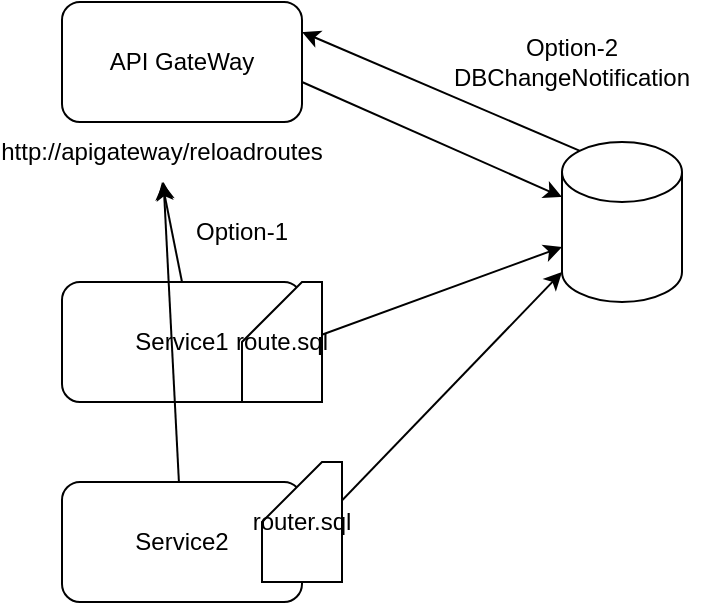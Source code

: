 <mxfile version="15.7.3" type="github">
  <diagram id="s8QHwOiczxXdtoyHTXb_" name="Page-1">
    <mxGraphModel dx="782" dy="468" grid="1" gridSize="10" guides="1" tooltips="1" connect="1" arrows="1" fold="1" page="1" pageScale="1" pageWidth="850" pageHeight="1100" math="0" shadow="0">
      <root>
        <mxCell id="0" />
        <mxCell id="1" parent="0" />
        <mxCell id="ah3FceEl2E3HXuILpOoP-1" value="API GateWay" style="rounded=1;whiteSpace=wrap;html=1;" vertex="1" parent="1">
          <mxGeometry x="60" y="150" width="120" height="60" as="geometry" />
        </mxCell>
        <mxCell id="ah3FceEl2E3HXuILpOoP-2" value="Service1" style="rounded=1;whiteSpace=wrap;html=1;" vertex="1" parent="1">
          <mxGeometry x="60" y="290" width="120" height="60" as="geometry" />
        </mxCell>
        <mxCell id="ah3FceEl2E3HXuILpOoP-3" value="" style="shape=cylinder3;whiteSpace=wrap;html=1;boundedLbl=1;backgroundOutline=1;size=15;" vertex="1" parent="1">
          <mxGeometry x="310" y="220" width="60" height="80" as="geometry" />
        </mxCell>
        <mxCell id="ah3FceEl2E3HXuILpOoP-4" value="Service2" style="rounded=1;whiteSpace=wrap;html=1;" vertex="1" parent="1">
          <mxGeometry x="60" y="390" width="120" height="60" as="geometry" />
        </mxCell>
        <mxCell id="ah3FceEl2E3HXuILpOoP-9" value="" style="endArrow=classic;html=1;rounded=0;entryX=0;entryY=0;entryDx=0;entryDy=27.5;entryPerimeter=0;" edge="1" parent="1" target="ah3FceEl2E3HXuILpOoP-3">
          <mxGeometry width="50" height="50" relative="1" as="geometry">
            <mxPoint x="180" y="190" as="sourcePoint" />
            <mxPoint x="210" y="290" as="targetPoint" />
          </mxGeometry>
        </mxCell>
        <mxCell id="ah3FceEl2E3HXuILpOoP-10" value="" style="endArrow=classic;html=1;rounded=0;entryX=0;entryY=0;entryDx=0;entryDy=52.5;entryPerimeter=0;" edge="1" parent="1" target="ah3FceEl2E3HXuILpOoP-3">
          <mxGeometry width="50" height="50" relative="1" as="geometry">
            <mxPoint x="180" y="320" as="sourcePoint" />
            <mxPoint x="210" y="290" as="targetPoint" />
          </mxGeometry>
        </mxCell>
        <mxCell id="ah3FceEl2E3HXuILpOoP-11" value="" style="endArrow=classic;html=1;rounded=0;exitX=1;exitY=0.5;exitDx=0;exitDy=0;entryX=0;entryY=1;entryDx=0;entryDy=-15;entryPerimeter=0;" edge="1" parent="1" source="ah3FceEl2E3HXuILpOoP-4" target="ah3FceEl2E3HXuILpOoP-3">
          <mxGeometry width="50" height="50" relative="1" as="geometry">
            <mxPoint x="160" y="340" as="sourcePoint" />
            <mxPoint x="210" y="290" as="targetPoint" />
          </mxGeometry>
        </mxCell>
        <mxCell id="ah3FceEl2E3HXuILpOoP-12" value="route.sql" style="shape=card;whiteSpace=wrap;html=1;" vertex="1" parent="1">
          <mxGeometry x="150" y="290" width="40" height="60" as="geometry" />
        </mxCell>
        <mxCell id="ah3FceEl2E3HXuILpOoP-13" value="router.sql" style="shape=card;whiteSpace=wrap;html=1;" vertex="1" parent="1">
          <mxGeometry x="160" y="380" width="40" height="60" as="geometry" />
        </mxCell>
        <mxCell id="ah3FceEl2E3HXuILpOoP-16" value="http://apigateway/reloadroutes" style="text;html=1;strokeColor=none;fillColor=none;align=center;verticalAlign=middle;whiteSpace=wrap;rounded=0;" vertex="1" parent="1">
          <mxGeometry x="80" y="210" width="60" height="30" as="geometry" />
        </mxCell>
        <mxCell id="ah3FceEl2E3HXuILpOoP-17" value="" style="endArrow=classic;html=1;rounded=0;exitX=0.5;exitY=0;exitDx=0;exitDy=0;entryX=0.5;entryY=1;entryDx=0;entryDy=0;entryPerimeter=0;" edge="1" parent="1" source="ah3FceEl2E3HXuILpOoP-2" target="ah3FceEl2E3HXuILpOoP-16">
          <mxGeometry width="50" height="50" relative="1" as="geometry">
            <mxPoint x="160" y="340" as="sourcePoint" />
            <mxPoint x="210" y="290" as="targetPoint" />
          </mxGeometry>
        </mxCell>
        <mxCell id="ah3FceEl2E3HXuILpOoP-23" value="" style="endArrow=classic;html=1;rounded=0;" edge="1" parent="1" source="ah3FceEl2E3HXuILpOoP-4" target="ah3FceEl2E3HXuILpOoP-16">
          <mxGeometry width="50" height="50" relative="1" as="geometry">
            <mxPoint x="20" y="440" as="sourcePoint" />
            <mxPoint x="70" y="390" as="targetPoint" />
          </mxGeometry>
        </mxCell>
        <mxCell id="ah3FceEl2E3HXuILpOoP-24" value="" style="endArrow=classic;html=1;rounded=0;exitX=0.145;exitY=0;exitDx=0;exitDy=4.35;exitPerimeter=0;entryX=1;entryY=0.25;entryDx=0;entryDy=0;" edge="1" parent="1" source="ah3FceEl2E3HXuILpOoP-3" target="ah3FceEl2E3HXuILpOoP-1">
          <mxGeometry width="50" height="50" relative="1" as="geometry">
            <mxPoint x="390" y="290" as="sourcePoint" />
            <mxPoint x="440" y="240" as="targetPoint" />
          </mxGeometry>
        </mxCell>
        <mxCell id="ah3FceEl2E3HXuILpOoP-26" value="Option-2&lt;br&gt;DBChangeNotification" style="text;html=1;strokeColor=none;fillColor=none;align=center;verticalAlign=middle;whiteSpace=wrap;rounded=0;" vertex="1" parent="1">
          <mxGeometry x="250" y="165" width="130" height="30" as="geometry" />
        </mxCell>
        <mxCell id="ah3FceEl2E3HXuILpOoP-27" value="Option-1" style="text;html=1;strokeColor=none;fillColor=none;align=center;verticalAlign=middle;whiteSpace=wrap;rounded=0;" vertex="1" parent="1">
          <mxGeometry x="120" y="250" width="60" height="30" as="geometry" />
        </mxCell>
      </root>
    </mxGraphModel>
  </diagram>
</mxfile>
